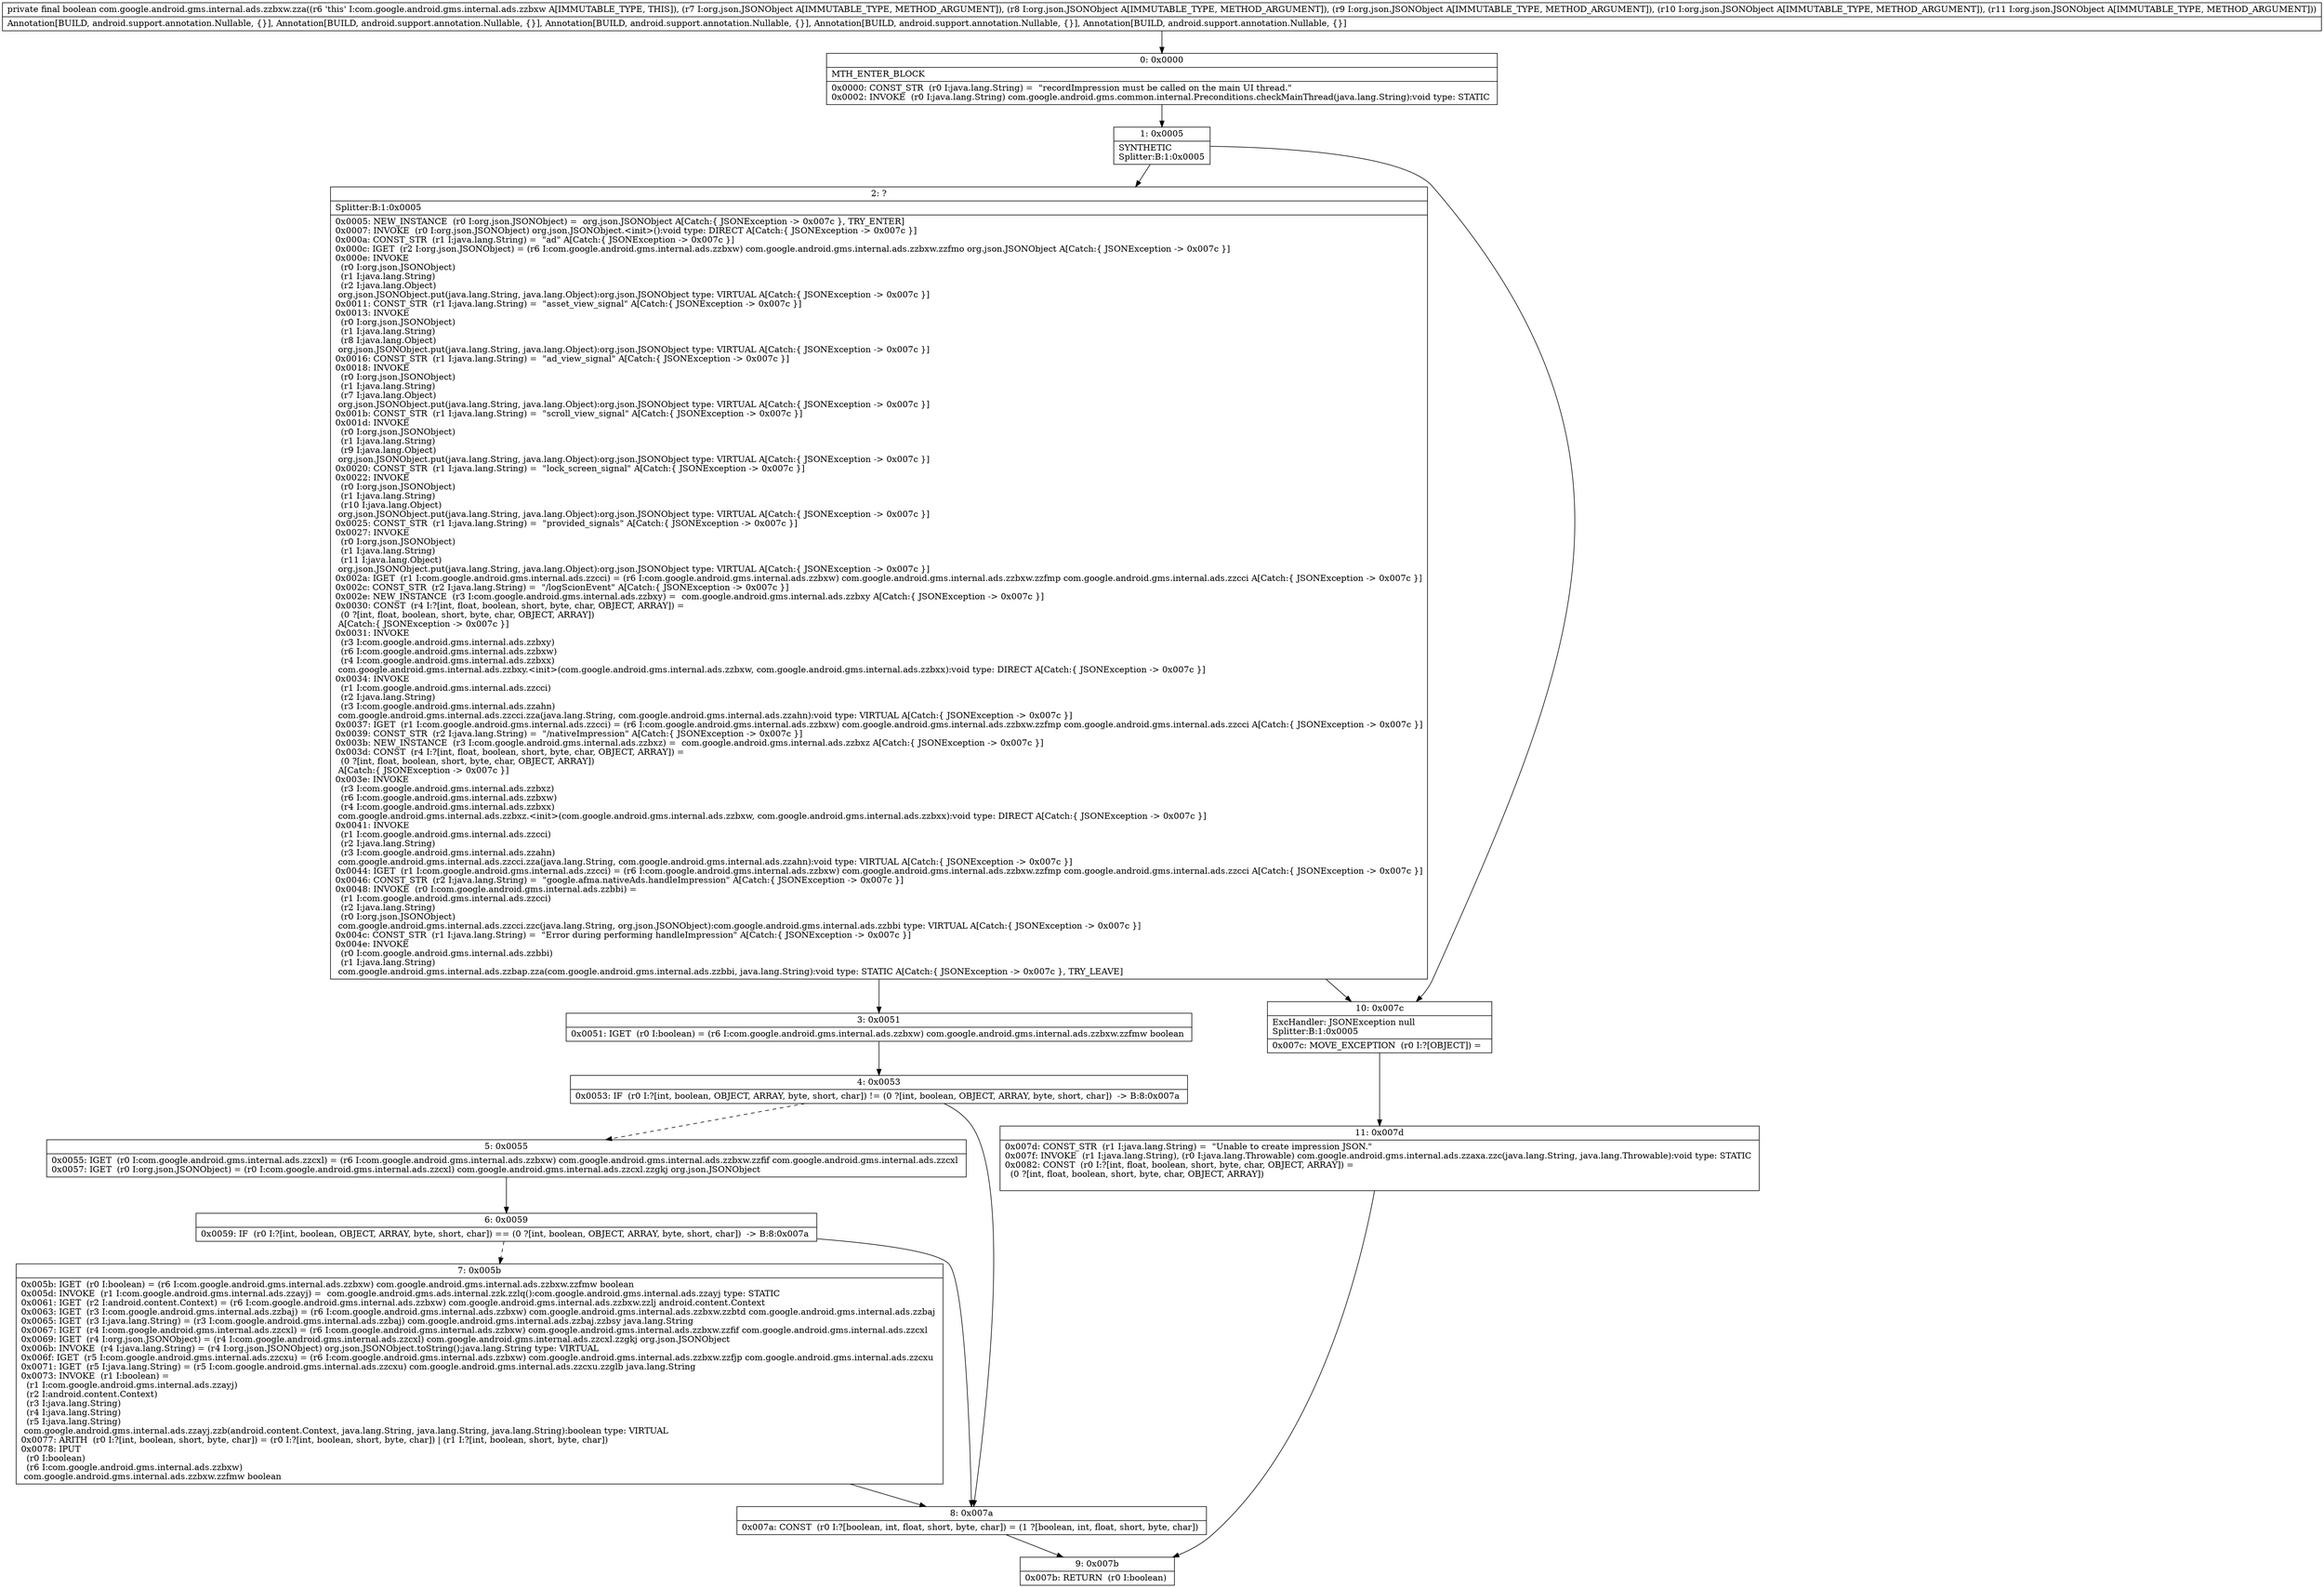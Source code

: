 digraph "CFG forcom.google.android.gms.internal.ads.zzbxw.zza(Lorg\/json\/JSONObject;Lorg\/json\/JSONObject;Lorg\/json\/JSONObject;Lorg\/json\/JSONObject;Lorg\/json\/JSONObject;)Z" {
Node_0 [shape=record,label="{0\:\ 0x0000|MTH_ENTER_BLOCK\l|0x0000: CONST_STR  (r0 I:java.lang.String) =  \"recordImpression must be called on the main UI thread.\" \l0x0002: INVOKE  (r0 I:java.lang.String) com.google.android.gms.common.internal.Preconditions.checkMainThread(java.lang.String):void type: STATIC \l}"];
Node_1 [shape=record,label="{1\:\ 0x0005|SYNTHETIC\lSplitter:B:1:0x0005\l}"];
Node_2 [shape=record,label="{2\:\ ?|Splitter:B:1:0x0005\l|0x0005: NEW_INSTANCE  (r0 I:org.json.JSONObject) =  org.json.JSONObject A[Catch:\{ JSONException \-\> 0x007c \}, TRY_ENTER]\l0x0007: INVOKE  (r0 I:org.json.JSONObject) org.json.JSONObject.\<init\>():void type: DIRECT A[Catch:\{ JSONException \-\> 0x007c \}]\l0x000a: CONST_STR  (r1 I:java.lang.String) =  \"ad\" A[Catch:\{ JSONException \-\> 0x007c \}]\l0x000c: IGET  (r2 I:org.json.JSONObject) = (r6 I:com.google.android.gms.internal.ads.zzbxw) com.google.android.gms.internal.ads.zzbxw.zzfmo org.json.JSONObject A[Catch:\{ JSONException \-\> 0x007c \}]\l0x000e: INVOKE  \l  (r0 I:org.json.JSONObject)\l  (r1 I:java.lang.String)\l  (r2 I:java.lang.Object)\l org.json.JSONObject.put(java.lang.String, java.lang.Object):org.json.JSONObject type: VIRTUAL A[Catch:\{ JSONException \-\> 0x007c \}]\l0x0011: CONST_STR  (r1 I:java.lang.String) =  \"asset_view_signal\" A[Catch:\{ JSONException \-\> 0x007c \}]\l0x0013: INVOKE  \l  (r0 I:org.json.JSONObject)\l  (r1 I:java.lang.String)\l  (r8 I:java.lang.Object)\l org.json.JSONObject.put(java.lang.String, java.lang.Object):org.json.JSONObject type: VIRTUAL A[Catch:\{ JSONException \-\> 0x007c \}]\l0x0016: CONST_STR  (r1 I:java.lang.String) =  \"ad_view_signal\" A[Catch:\{ JSONException \-\> 0x007c \}]\l0x0018: INVOKE  \l  (r0 I:org.json.JSONObject)\l  (r1 I:java.lang.String)\l  (r7 I:java.lang.Object)\l org.json.JSONObject.put(java.lang.String, java.lang.Object):org.json.JSONObject type: VIRTUAL A[Catch:\{ JSONException \-\> 0x007c \}]\l0x001b: CONST_STR  (r1 I:java.lang.String) =  \"scroll_view_signal\" A[Catch:\{ JSONException \-\> 0x007c \}]\l0x001d: INVOKE  \l  (r0 I:org.json.JSONObject)\l  (r1 I:java.lang.String)\l  (r9 I:java.lang.Object)\l org.json.JSONObject.put(java.lang.String, java.lang.Object):org.json.JSONObject type: VIRTUAL A[Catch:\{ JSONException \-\> 0x007c \}]\l0x0020: CONST_STR  (r1 I:java.lang.String) =  \"lock_screen_signal\" A[Catch:\{ JSONException \-\> 0x007c \}]\l0x0022: INVOKE  \l  (r0 I:org.json.JSONObject)\l  (r1 I:java.lang.String)\l  (r10 I:java.lang.Object)\l org.json.JSONObject.put(java.lang.String, java.lang.Object):org.json.JSONObject type: VIRTUAL A[Catch:\{ JSONException \-\> 0x007c \}]\l0x0025: CONST_STR  (r1 I:java.lang.String) =  \"provided_signals\" A[Catch:\{ JSONException \-\> 0x007c \}]\l0x0027: INVOKE  \l  (r0 I:org.json.JSONObject)\l  (r1 I:java.lang.String)\l  (r11 I:java.lang.Object)\l org.json.JSONObject.put(java.lang.String, java.lang.Object):org.json.JSONObject type: VIRTUAL A[Catch:\{ JSONException \-\> 0x007c \}]\l0x002a: IGET  (r1 I:com.google.android.gms.internal.ads.zzcci) = (r6 I:com.google.android.gms.internal.ads.zzbxw) com.google.android.gms.internal.ads.zzbxw.zzfmp com.google.android.gms.internal.ads.zzcci A[Catch:\{ JSONException \-\> 0x007c \}]\l0x002c: CONST_STR  (r2 I:java.lang.String) =  \"\/logScionEvent\" A[Catch:\{ JSONException \-\> 0x007c \}]\l0x002e: NEW_INSTANCE  (r3 I:com.google.android.gms.internal.ads.zzbxy) =  com.google.android.gms.internal.ads.zzbxy A[Catch:\{ JSONException \-\> 0x007c \}]\l0x0030: CONST  (r4 I:?[int, float, boolean, short, byte, char, OBJECT, ARRAY]) = \l  (0 ?[int, float, boolean, short, byte, char, OBJECT, ARRAY])\l A[Catch:\{ JSONException \-\> 0x007c \}]\l0x0031: INVOKE  \l  (r3 I:com.google.android.gms.internal.ads.zzbxy)\l  (r6 I:com.google.android.gms.internal.ads.zzbxw)\l  (r4 I:com.google.android.gms.internal.ads.zzbxx)\l com.google.android.gms.internal.ads.zzbxy.\<init\>(com.google.android.gms.internal.ads.zzbxw, com.google.android.gms.internal.ads.zzbxx):void type: DIRECT A[Catch:\{ JSONException \-\> 0x007c \}]\l0x0034: INVOKE  \l  (r1 I:com.google.android.gms.internal.ads.zzcci)\l  (r2 I:java.lang.String)\l  (r3 I:com.google.android.gms.internal.ads.zzahn)\l com.google.android.gms.internal.ads.zzcci.zza(java.lang.String, com.google.android.gms.internal.ads.zzahn):void type: VIRTUAL A[Catch:\{ JSONException \-\> 0x007c \}]\l0x0037: IGET  (r1 I:com.google.android.gms.internal.ads.zzcci) = (r6 I:com.google.android.gms.internal.ads.zzbxw) com.google.android.gms.internal.ads.zzbxw.zzfmp com.google.android.gms.internal.ads.zzcci A[Catch:\{ JSONException \-\> 0x007c \}]\l0x0039: CONST_STR  (r2 I:java.lang.String) =  \"\/nativeImpression\" A[Catch:\{ JSONException \-\> 0x007c \}]\l0x003b: NEW_INSTANCE  (r3 I:com.google.android.gms.internal.ads.zzbxz) =  com.google.android.gms.internal.ads.zzbxz A[Catch:\{ JSONException \-\> 0x007c \}]\l0x003d: CONST  (r4 I:?[int, float, boolean, short, byte, char, OBJECT, ARRAY]) = \l  (0 ?[int, float, boolean, short, byte, char, OBJECT, ARRAY])\l A[Catch:\{ JSONException \-\> 0x007c \}]\l0x003e: INVOKE  \l  (r3 I:com.google.android.gms.internal.ads.zzbxz)\l  (r6 I:com.google.android.gms.internal.ads.zzbxw)\l  (r4 I:com.google.android.gms.internal.ads.zzbxx)\l com.google.android.gms.internal.ads.zzbxz.\<init\>(com.google.android.gms.internal.ads.zzbxw, com.google.android.gms.internal.ads.zzbxx):void type: DIRECT A[Catch:\{ JSONException \-\> 0x007c \}]\l0x0041: INVOKE  \l  (r1 I:com.google.android.gms.internal.ads.zzcci)\l  (r2 I:java.lang.String)\l  (r3 I:com.google.android.gms.internal.ads.zzahn)\l com.google.android.gms.internal.ads.zzcci.zza(java.lang.String, com.google.android.gms.internal.ads.zzahn):void type: VIRTUAL A[Catch:\{ JSONException \-\> 0x007c \}]\l0x0044: IGET  (r1 I:com.google.android.gms.internal.ads.zzcci) = (r6 I:com.google.android.gms.internal.ads.zzbxw) com.google.android.gms.internal.ads.zzbxw.zzfmp com.google.android.gms.internal.ads.zzcci A[Catch:\{ JSONException \-\> 0x007c \}]\l0x0046: CONST_STR  (r2 I:java.lang.String) =  \"google.afma.nativeAds.handleImpression\" A[Catch:\{ JSONException \-\> 0x007c \}]\l0x0048: INVOKE  (r0 I:com.google.android.gms.internal.ads.zzbbi) = \l  (r1 I:com.google.android.gms.internal.ads.zzcci)\l  (r2 I:java.lang.String)\l  (r0 I:org.json.JSONObject)\l com.google.android.gms.internal.ads.zzcci.zzc(java.lang.String, org.json.JSONObject):com.google.android.gms.internal.ads.zzbbi type: VIRTUAL A[Catch:\{ JSONException \-\> 0x007c \}]\l0x004c: CONST_STR  (r1 I:java.lang.String) =  \"Error during performing handleImpression\" A[Catch:\{ JSONException \-\> 0x007c \}]\l0x004e: INVOKE  \l  (r0 I:com.google.android.gms.internal.ads.zzbbi)\l  (r1 I:java.lang.String)\l com.google.android.gms.internal.ads.zzbap.zza(com.google.android.gms.internal.ads.zzbbi, java.lang.String):void type: STATIC A[Catch:\{ JSONException \-\> 0x007c \}, TRY_LEAVE]\l}"];
Node_3 [shape=record,label="{3\:\ 0x0051|0x0051: IGET  (r0 I:boolean) = (r6 I:com.google.android.gms.internal.ads.zzbxw) com.google.android.gms.internal.ads.zzbxw.zzfmw boolean \l}"];
Node_4 [shape=record,label="{4\:\ 0x0053|0x0053: IF  (r0 I:?[int, boolean, OBJECT, ARRAY, byte, short, char]) != (0 ?[int, boolean, OBJECT, ARRAY, byte, short, char])  \-\> B:8:0x007a \l}"];
Node_5 [shape=record,label="{5\:\ 0x0055|0x0055: IGET  (r0 I:com.google.android.gms.internal.ads.zzcxl) = (r6 I:com.google.android.gms.internal.ads.zzbxw) com.google.android.gms.internal.ads.zzbxw.zzfif com.google.android.gms.internal.ads.zzcxl \l0x0057: IGET  (r0 I:org.json.JSONObject) = (r0 I:com.google.android.gms.internal.ads.zzcxl) com.google.android.gms.internal.ads.zzcxl.zzgkj org.json.JSONObject \l}"];
Node_6 [shape=record,label="{6\:\ 0x0059|0x0059: IF  (r0 I:?[int, boolean, OBJECT, ARRAY, byte, short, char]) == (0 ?[int, boolean, OBJECT, ARRAY, byte, short, char])  \-\> B:8:0x007a \l}"];
Node_7 [shape=record,label="{7\:\ 0x005b|0x005b: IGET  (r0 I:boolean) = (r6 I:com.google.android.gms.internal.ads.zzbxw) com.google.android.gms.internal.ads.zzbxw.zzfmw boolean \l0x005d: INVOKE  (r1 I:com.google.android.gms.internal.ads.zzayj) =  com.google.android.gms.ads.internal.zzk.zzlq():com.google.android.gms.internal.ads.zzayj type: STATIC \l0x0061: IGET  (r2 I:android.content.Context) = (r6 I:com.google.android.gms.internal.ads.zzbxw) com.google.android.gms.internal.ads.zzbxw.zzlj android.content.Context \l0x0063: IGET  (r3 I:com.google.android.gms.internal.ads.zzbaj) = (r6 I:com.google.android.gms.internal.ads.zzbxw) com.google.android.gms.internal.ads.zzbxw.zzbtd com.google.android.gms.internal.ads.zzbaj \l0x0065: IGET  (r3 I:java.lang.String) = (r3 I:com.google.android.gms.internal.ads.zzbaj) com.google.android.gms.internal.ads.zzbaj.zzbsy java.lang.String \l0x0067: IGET  (r4 I:com.google.android.gms.internal.ads.zzcxl) = (r6 I:com.google.android.gms.internal.ads.zzbxw) com.google.android.gms.internal.ads.zzbxw.zzfif com.google.android.gms.internal.ads.zzcxl \l0x0069: IGET  (r4 I:org.json.JSONObject) = (r4 I:com.google.android.gms.internal.ads.zzcxl) com.google.android.gms.internal.ads.zzcxl.zzgkj org.json.JSONObject \l0x006b: INVOKE  (r4 I:java.lang.String) = (r4 I:org.json.JSONObject) org.json.JSONObject.toString():java.lang.String type: VIRTUAL \l0x006f: IGET  (r5 I:com.google.android.gms.internal.ads.zzcxu) = (r6 I:com.google.android.gms.internal.ads.zzbxw) com.google.android.gms.internal.ads.zzbxw.zzfjp com.google.android.gms.internal.ads.zzcxu \l0x0071: IGET  (r5 I:java.lang.String) = (r5 I:com.google.android.gms.internal.ads.zzcxu) com.google.android.gms.internal.ads.zzcxu.zzglb java.lang.String \l0x0073: INVOKE  (r1 I:boolean) = \l  (r1 I:com.google.android.gms.internal.ads.zzayj)\l  (r2 I:android.content.Context)\l  (r3 I:java.lang.String)\l  (r4 I:java.lang.String)\l  (r5 I:java.lang.String)\l com.google.android.gms.internal.ads.zzayj.zzb(android.content.Context, java.lang.String, java.lang.String, java.lang.String):boolean type: VIRTUAL \l0x0077: ARITH  (r0 I:?[int, boolean, short, byte, char]) = (r0 I:?[int, boolean, short, byte, char]) \| (r1 I:?[int, boolean, short, byte, char]) \l0x0078: IPUT  \l  (r0 I:boolean)\l  (r6 I:com.google.android.gms.internal.ads.zzbxw)\l com.google.android.gms.internal.ads.zzbxw.zzfmw boolean \l}"];
Node_8 [shape=record,label="{8\:\ 0x007a|0x007a: CONST  (r0 I:?[boolean, int, float, short, byte, char]) = (1 ?[boolean, int, float, short, byte, char]) \l}"];
Node_9 [shape=record,label="{9\:\ 0x007b|0x007b: RETURN  (r0 I:boolean) \l}"];
Node_10 [shape=record,label="{10\:\ 0x007c|ExcHandler: JSONException null\lSplitter:B:1:0x0005\l|0x007c: MOVE_EXCEPTION  (r0 I:?[OBJECT]) =  \l}"];
Node_11 [shape=record,label="{11\:\ 0x007d|0x007d: CONST_STR  (r1 I:java.lang.String) =  \"Unable to create impression JSON.\" \l0x007f: INVOKE  (r1 I:java.lang.String), (r0 I:java.lang.Throwable) com.google.android.gms.internal.ads.zzaxa.zzc(java.lang.String, java.lang.Throwable):void type: STATIC \l0x0082: CONST  (r0 I:?[int, float, boolean, short, byte, char, OBJECT, ARRAY]) = \l  (0 ?[int, float, boolean, short, byte, char, OBJECT, ARRAY])\l \l}"];
MethodNode[shape=record,label="{private final boolean com.google.android.gms.internal.ads.zzbxw.zza((r6 'this' I:com.google.android.gms.internal.ads.zzbxw A[IMMUTABLE_TYPE, THIS]), (r7 I:org.json.JSONObject A[IMMUTABLE_TYPE, METHOD_ARGUMENT]), (r8 I:org.json.JSONObject A[IMMUTABLE_TYPE, METHOD_ARGUMENT]), (r9 I:org.json.JSONObject A[IMMUTABLE_TYPE, METHOD_ARGUMENT]), (r10 I:org.json.JSONObject A[IMMUTABLE_TYPE, METHOD_ARGUMENT]), (r11 I:org.json.JSONObject A[IMMUTABLE_TYPE, METHOD_ARGUMENT]))  | Annotation[BUILD, android.support.annotation.Nullable, \{\}], Annotation[BUILD, android.support.annotation.Nullable, \{\}], Annotation[BUILD, android.support.annotation.Nullable, \{\}], Annotation[BUILD, android.support.annotation.Nullable, \{\}], Annotation[BUILD, android.support.annotation.Nullable, \{\}]\l}"];
MethodNode -> Node_0;
Node_0 -> Node_1;
Node_1 -> Node_2;
Node_1 -> Node_10;
Node_2 -> Node_3;
Node_2 -> Node_10;
Node_3 -> Node_4;
Node_4 -> Node_5[style=dashed];
Node_4 -> Node_8;
Node_5 -> Node_6;
Node_6 -> Node_7[style=dashed];
Node_6 -> Node_8;
Node_7 -> Node_8;
Node_8 -> Node_9;
Node_10 -> Node_11;
Node_11 -> Node_9;
}


